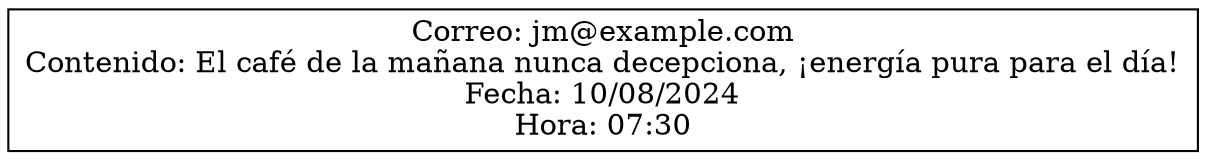 digraph G {
    node [shape=record];
    rankdir=LR;
    node0 [label="{Correo: jm@example.com\nContenido: El café de la mañana nunca decepciona, ¡energía pura para el día!\nFecha: 10/08/2024\nHora: 07:30}"];
}
